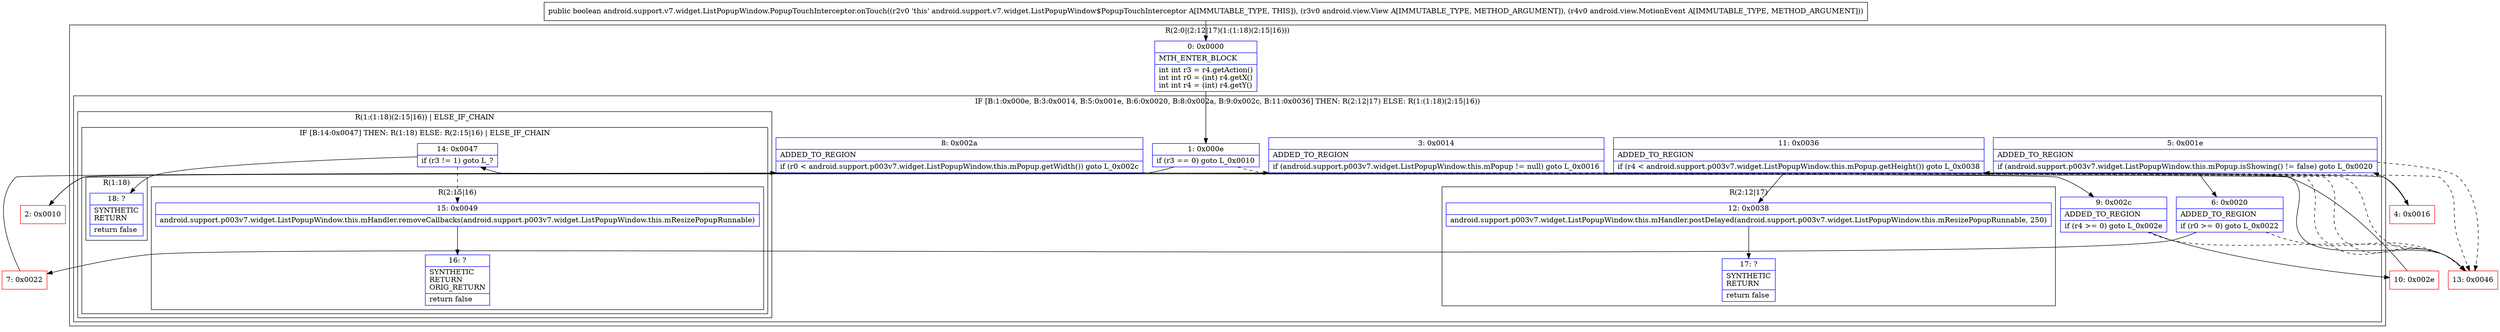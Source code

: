 digraph "CFG forandroid.support.v7.widget.ListPopupWindow.PopupTouchInterceptor.onTouch(Landroid\/view\/View;Landroid\/view\/MotionEvent;)Z" {
subgraph cluster_Region_1952481104 {
label = "R(2:0|(2:12|17)(1:(1:18)(2:15|16)))";
node [shape=record,color=blue];
Node_0 [shape=record,label="{0\:\ 0x0000|MTH_ENTER_BLOCK\l|int int r3 = r4.getAction()\lint int r0 = (int) r4.getX()\lint int r4 = (int) r4.getY()\l}"];
subgraph cluster_IfRegion_642215976 {
label = "IF [B:1:0x000e, B:3:0x0014, B:5:0x001e, B:6:0x0020, B:8:0x002a, B:9:0x002c, B:11:0x0036] THEN: R(2:12|17) ELSE: R(1:(1:18)(2:15|16))";
node [shape=record,color=blue];
Node_1 [shape=record,label="{1\:\ 0x000e|if (r3 == 0) goto L_0x0010\l}"];
Node_3 [shape=record,label="{3\:\ 0x0014|ADDED_TO_REGION\l|if (android.support.p003v7.widget.ListPopupWindow.this.mPopup != null) goto L_0x0016\l}"];
Node_5 [shape=record,label="{5\:\ 0x001e|ADDED_TO_REGION\l|if (android.support.p003v7.widget.ListPopupWindow.this.mPopup.isShowing() != false) goto L_0x0020\l}"];
Node_6 [shape=record,label="{6\:\ 0x0020|ADDED_TO_REGION\l|if (r0 \>= 0) goto L_0x0022\l}"];
Node_8 [shape=record,label="{8\:\ 0x002a|ADDED_TO_REGION\l|if (r0 \< android.support.p003v7.widget.ListPopupWindow.this.mPopup.getWidth()) goto L_0x002c\l}"];
Node_9 [shape=record,label="{9\:\ 0x002c|ADDED_TO_REGION\l|if (r4 \>= 0) goto L_0x002e\l}"];
Node_11 [shape=record,label="{11\:\ 0x0036|ADDED_TO_REGION\l|if (r4 \< android.support.p003v7.widget.ListPopupWindow.this.mPopup.getHeight()) goto L_0x0038\l}"];
subgraph cluster_Region_1377515386 {
label = "R(2:12|17)";
node [shape=record,color=blue];
Node_12 [shape=record,label="{12\:\ 0x0038|android.support.p003v7.widget.ListPopupWindow.this.mHandler.postDelayed(android.support.p003v7.widget.ListPopupWindow.this.mResizePopupRunnable, 250)\l}"];
Node_17 [shape=record,label="{17\:\ ?|SYNTHETIC\lRETURN\l|return false\l}"];
}
subgraph cluster_Region_1289528702 {
label = "R(1:(1:18)(2:15|16)) | ELSE_IF_CHAIN\l";
node [shape=record,color=blue];
subgraph cluster_IfRegion_260811588 {
label = "IF [B:14:0x0047] THEN: R(1:18) ELSE: R(2:15|16) | ELSE_IF_CHAIN\l";
node [shape=record,color=blue];
Node_14 [shape=record,label="{14\:\ 0x0047|if (r3 != 1) goto L_?\l}"];
subgraph cluster_Region_675098297 {
label = "R(1:18)";
node [shape=record,color=blue];
Node_18 [shape=record,label="{18\:\ ?|SYNTHETIC\lRETURN\l|return false\l}"];
}
subgraph cluster_Region_1366526722 {
label = "R(2:15|16)";
node [shape=record,color=blue];
Node_15 [shape=record,label="{15\:\ 0x0049|android.support.p003v7.widget.ListPopupWindow.this.mHandler.removeCallbacks(android.support.p003v7.widget.ListPopupWindow.this.mResizePopupRunnable)\l}"];
Node_16 [shape=record,label="{16\:\ ?|SYNTHETIC\lRETURN\lORIG_RETURN\l|return false\l}"];
}
}
}
}
}
Node_2 [shape=record,color=red,label="{2\:\ 0x0010}"];
Node_4 [shape=record,color=red,label="{4\:\ 0x0016}"];
Node_7 [shape=record,color=red,label="{7\:\ 0x0022}"];
Node_10 [shape=record,color=red,label="{10\:\ 0x002e}"];
Node_13 [shape=record,color=red,label="{13\:\ 0x0046}"];
MethodNode[shape=record,label="{public boolean android.support.v7.widget.ListPopupWindow.PopupTouchInterceptor.onTouch((r2v0 'this' android.support.v7.widget.ListPopupWindow$PopupTouchInterceptor A[IMMUTABLE_TYPE, THIS]), (r3v0 android.view.View A[IMMUTABLE_TYPE, METHOD_ARGUMENT]), (r4v0 android.view.MotionEvent A[IMMUTABLE_TYPE, METHOD_ARGUMENT])) }"];
MethodNode -> Node_0;
Node_0 -> Node_1;
Node_1 -> Node_2;
Node_1 -> Node_13[style=dashed];
Node_3 -> Node_4;
Node_3 -> Node_13[style=dashed];
Node_5 -> Node_6;
Node_5 -> Node_13[style=dashed];
Node_6 -> Node_7;
Node_6 -> Node_13[style=dashed];
Node_8 -> Node_9;
Node_8 -> Node_13[style=dashed];
Node_9 -> Node_10;
Node_9 -> Node_13[style=dashed];
Node_11 -> Node_12;
Node_11 -> Node_13[style=dashed];
Node_12 -> Node_17;
Node_14 -> Node_15[style=dashed];
Node_14 -> Node_18;
Node_15 -> Node_16;
Node_2 -> Node_3;
Node_4 -> Node_5;
Node_7 -> Node_8;
Node_10 -> Node_11;
Node_13 -> Node_14;
}

